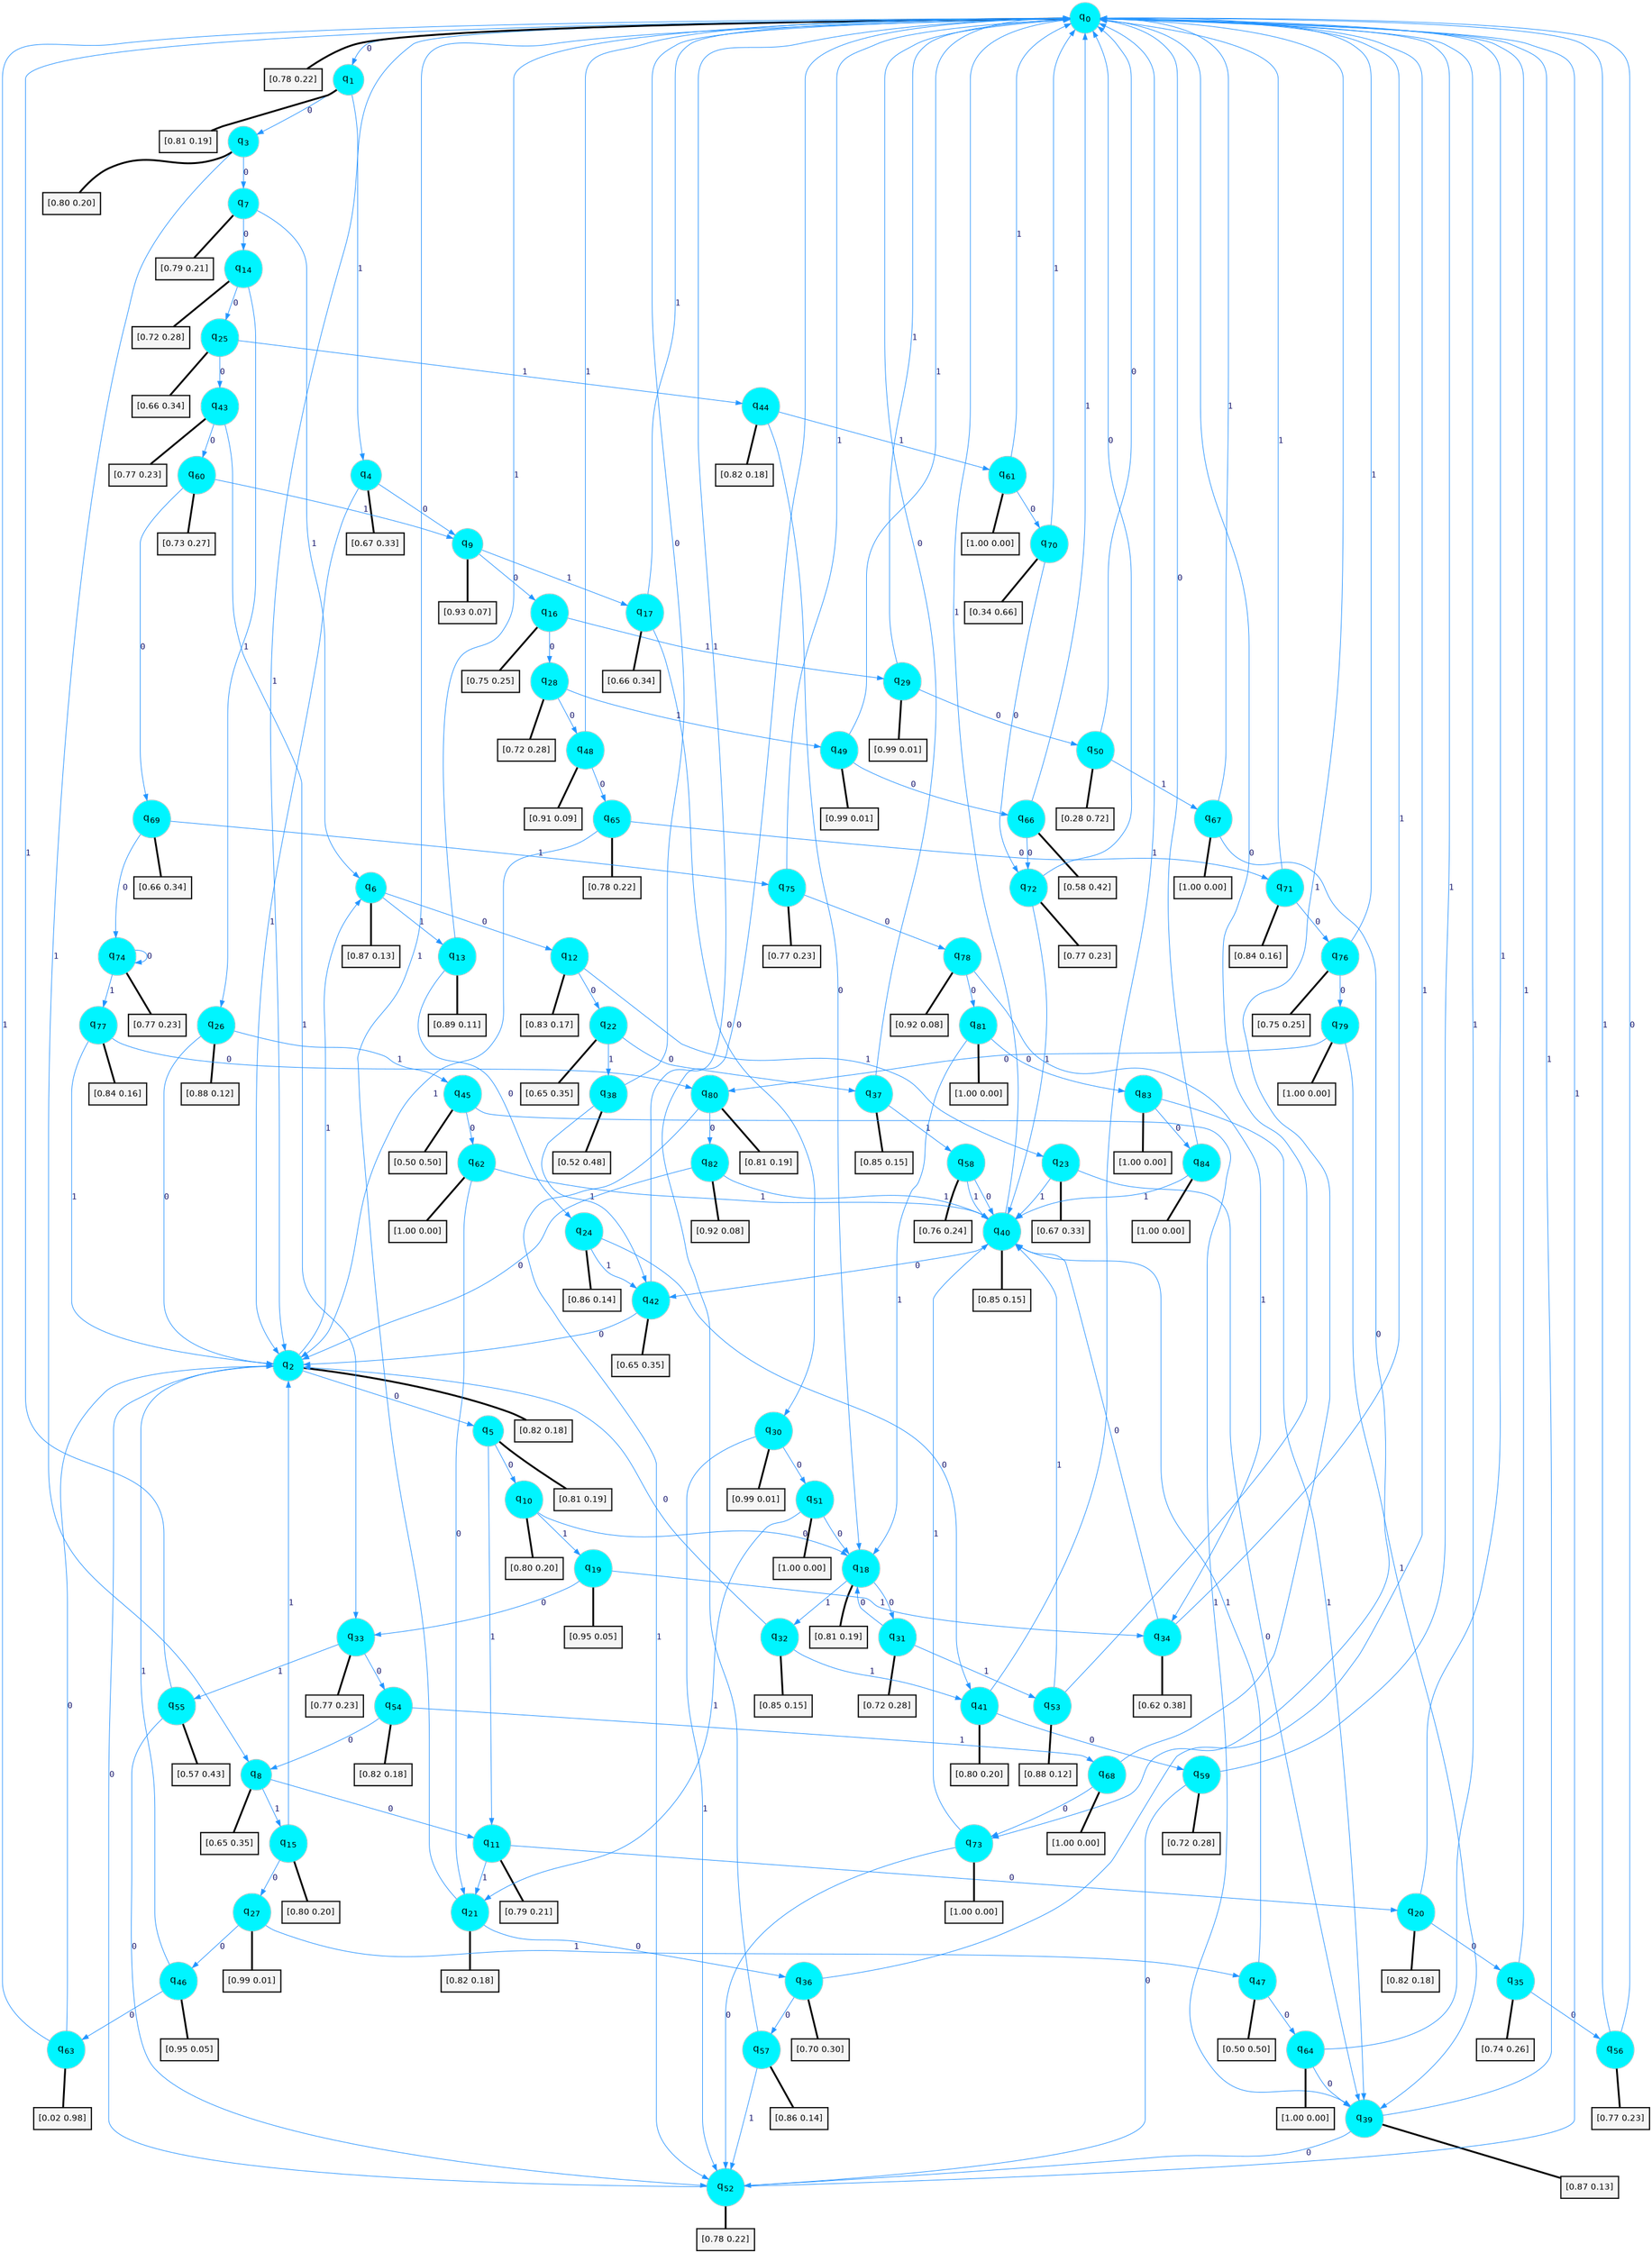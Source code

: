 digraph G {
graph [
bgcolor=transparent, dpi=300, rankdir=TD, size="40,25"];
node [
color=gray, fillcolor=turquoise1, fontcolor=black, fontname=Helvetica, fontsize=16, fontweight=bold, shape=circle, style=filled];
edge [
arrowsize=1, color=dodgerblue1, fontcolor=midnightblue, fontname=courier, fontweight=bold, penwidth=1, style=solid, weight=20];
0[label=<q<SUB>0</SUB>>];
1[label=<q<SUB>1</SUB>>];
2[label=<q<SUB>2</SUB>>];
3[label=<q<SUB>3</SUB>>];
4[label=<q<SUB>4</SUB>>];
5[label=<q<SUB>5</SUB>>];
6[label=<q<SUB>6</SUB>>];
7[label=<q<SUB>7</SUB>>];
8[label=<q<SUB>8</SUB>>];
9[label=<q<SUB>9</SUB>>];
10[label=<q<SUB>10</SUB>>];
11[label=<q<SUB>11</SUB>>];
12[label=<q<SUB>12</SUB>>];
13[label=<q<SUB>13</SUB>>];
14[label=<q<SUB>14</SUB>>];
15[label=<q<SUB>15</SUB>>];
16[label=<q<SUB>16</SUB>>];
17[label=<q<SUB>17</SUB>>];
18[label=<q<SUB>18</SUB>>];
19[label=<q<SUB>19</SUB>>];
20[label=<q<SUB>20</SUB>>];
21[label=<q<SUB>21</SUB>>];
22[label=<q<SUB>22</SUB>>];
23[label=<q<SUB>23</SUB>>];
24[label=<q<SUB>24</SUB>>];
25[label=<q<SUB>25</SUB>>];
26[label=<q<SUB>26</SUB>>];
27[label=<q<SUB>27</SUB>>];
28[label=<q<SUB>28</SUB>>];
29[label=<q<SUB>29</SUB>>];
30[label=<q<SUB>30</SUB>>];
31[label=<q<SUB>31</SUB>>];
32[label=<q<SUB>32</SUB>>];
33[label=<q<SUB>33</SUB>>];
34[label=<q<SUB>34</SUB>>];
35[label=<q<SUB>35</SUB>>];
36[label=<q<SUB>36</SUB>>];
37[label=<q<SUB>37</SUB>>];
38[label=<q<SUB>38</SUB>>];
39[label=<q<SUB>39</SUB>>];
40[label=<q<SUB>40</SUB>>];
41[label=<q<SUB>41</SUB>>];
42[label=<q<SUB>42</SUB>>];
43[label=<q<SUB>43</SUB>>];
44[label=<q<SUB>44</SUB>>];
45[label=<q<SUB>45</SUB>>];
46[label=<q<SUB>46</SUB>>];
47[label=<q<SUB>47</SUB>>];
48[label=<q<SUB>48</SUB>>];
49[label=<q<SUB>49</SUB>>];
50[label=<q<SUB>50</SUB>>];
51[label=<q<SUB>51</SUB>>];
52[label=<q<SUB>52</SUB>>];
53[label=<q<SUB>53</SUB>>];
54[label=<q<SUB>54</SUB>>];
55[label=<q<SUB>55</SUB>>];
56[label=<q<SUB>56</SUB>>];
57[label=<q<SUB>57</SUB>>];
58[label=<q<SUB>58</SUB>>];
59[label=<q<SUB>59</SUB>>];
60[label=<q<SUB>60</SUB>>];
61[label=<q<SUB>61</SUB>>];
62[label=<q<SUB>62</SUB>>];
63[label=<q<SUB>63</SUB>>];
64[label=<q<SUB>64</SUB>>];
65[label=<q<SUB>65</SUB>>];
66[label=<q<SUB>66</SUB>>];
67[label=<q<SUB>67</SUB>>];
68[label=<q<SUB>68</SUB>>];
69[label=<q<SUB>69</SUB>>];
70[label=<q<SUB>70</SUB>>];
71[label=<q<SUB>71</SUB>>];
72[label=<q<SUB>72</SUB>>];
73[label=<q<SUB>73</SUB>>];
74[label=<q<SUB>74</SUB>>];
75[label=<q<SUB>75</SUB>>];
76[label=<q<SUB>76</SUB>>];
77[label=<q<SUB>77</SUB>>];
78[label=<q<SUB>78</SUB>>];
79[label=<q<SUB>79</SUB>>];
80[label=<q<SUB>80</SUB>>];
81[label=<q<SUB>81</SUB>>];
82[label=<q<SUB>82</SUB>>];
83[label=<q<SUB>83</SUB>>];
84[label=<q<SUB>84</SUB>>];
85[label="[0.78 0.22]", shape=box,fontcolor=black, fontname=Helvetica, fontsize=14, penwidth=2, fillcolor=whitesmoke,color=black];
86[label="[0.81 0.19]", shape=box,fontcolor=black, fontname=Helvetica, fontsize=14, penwidth=2, fillcolor=whitesmoke,color=black];
87[label="[0.82 0.18]", shape=box,fontcolor=black, fontname=Helvetica, fontsize=14, penwidth=2, fillcolor=whitesmoke,color=black];
88[label="[0.80 0.20]", shape=box,fontcolor=black, fontname=Helvetica, fontsize=14, penwidth=2, fillcolor=whitesmoke,color=black];
89[label="[0.67 0.33]", shape=box,fontcolor=black, fontname=Helvetica, fontsize=14, penwidth=2, fillcolor=whitesmoke,color=black];
90[label="[0.81 0.19]", shape=box,fontcolor=black, fontname=Helvetica, fontsize=14, penwidth=2, fillcolor=whitesmoke,color=black];
91[label="[0.87 0.13]", shape=box,fontcolor=black, fontname=Helvetica, fontsize=14, penwidth=2, fillcolor=whitesmoke,color=black];
92[label="[0.79 0.21]", shape=box,fontcolor=black, fontname=Helvetica, fontsize=14, penwidth=2, fillcolor=whitesmoke,color=black];
93[label="[0.65 0.35]", shape=box,fontcolor=black, fontname=Helvetica, fontsize=14, penwidth=2, fillcolor=whitesmoke,color=black];
94[label="[0.93 0.07]", shape=box,fontcolor=black, fontname=Helvetica, fontsize=14, penwidth=2, fillcolor=whitesmoke,color=black];
95[label="[0.80 0.20]", shape=box,fontcolor=black, fontname=Helvetica, fontsize=14, penwidth=2, fillcolor=whitesmoke,color=black];
96[label="[0.79 0.21]", shape=box,fontcolor=black, fontname=Helvetica, fontsize=14, penwidth=2, fillcolor=whitesmoke,color=black];
97[label="[0.83 0.17]", shape=box,fontcolor=black, fontname=Helvetica, fontsize=14, penwidth=2, fillcolor=whitesmoke,color=black];
98[label="[0.89 0.11]", shape=box,fontcolor=black, fontname=Helvetica, fontsize=14, penwidth=2, fillcolor=whitesmoke,color=black];
99[label="[0.72 0.28]", shape=box,fontcolor=black, fontname=Helvetica, fontsize=14, penwidth=2, fillcolor=whitesmoke,color=black];
100[label="[0.80 0.20]", shape=box,fontcolor=black, fontname=Helvetica, fontsize=14, penwidth=2, fillcolor=whitesmoke,color=black];
101[label="[0.75 0.25]", shape=box,fontcolor=black, fontname=Helvetica, fontsize=14, penwidth=2, fillcolor=whitesmoke,color=black];
102[label="[0.66 0.34]", shape=box,fontcolor=black, fontname=Helvetica, fontsize=14, penwidth=2, fillcolor=whitesmoke,color=black];
103[label="[0.81 0.19]", shape=box,fontcolor=black, fontname=Helvetica, fontsize=14, penwidth=2, fillcolor=whitesmoke,color=black];
104[label="[0.95 0.05]", shape=box,fontcolor=black, fontname=Helvetica, fontsize=14, penwidth=2, fillcolor=whitesmoke,color=black];
105[label="[0.82 0.18]", shape=box,fontcolor=black, fontname=Helvetica, fontsize=14, penwidth=2, fillcolor=whitesmoke,color=black];
106[label="[0.82 0.18]", shape=box,fontcolor=black, fontname=Helvetica, fontsize=14, penwidth=2, fillcolor=whitesmoke,color=black];
107[label="[0.65 0.35]", shape=box,fontcolor=black, fontname=Helvetica, fontsize=14, penwidth=2, fillcolor=whitesmoke,color=black];
108[label="[0.67 0.33]", shape=box,fontcolor=black, fontname=Helvetica, fontsize=14, penwidth=2, fillcolor=whitesmoke,color=black];
109[label="[0.86 0.14]", shape=box,fontcolor=black, fontname=Helvetica, fontsize=14, penwidth=2, fillcolor=whitesmoke,color=black];
110[label="[0.66 0.34]", shape=box,fontcolor=black, fontname=Helvetica, fontsize=14, penwidth=2, fillcolor=whitesmoke,color=black];
111[label="[0.88 0.12]", shape=box,fontcolor=black, fontname=Helvetica, fontsize=14, penwidth=2, fillcolor=whitesmoke,color=black];
112[label="[0.99 0.01]", shape=box,fontcolor=black, fontname=Helvetica, fontsize=14, penwidth=2, fillcolor=whitesmoke,color=black];
113[label="[0.72 0.28]", shape=box,fontcolor=black, fontname=Helvetica, fontsize=14, penwidth=2, fillcolor=whitesmoke,color=black];
114[label="[0.99 0.01]", shape=box,fontcolor=black, fontname=Helvetica, fontsize=14, penwidth=2, fillcolor=whitesmoke,color=black];
115[label="[0.99 0.01]", shape=box,fontcolor=black, fontname=Helvetica, fontsize=14, penwidth=2, fillcolor=whitesmoke,color=black];
116[label="[0.72 0.28]", shape=box,fontcolor=black, fontname=Helvetica, fontsize=14, penwidth=2, fillcolor=whitesmoke,color=black];
117[label="[0.85 0.15]", shape=box,fontcolor=black, fontname=Helvetica, fontsize=14, penwidth=2, fillcolor=whitesmoke,color=black];
118[label="[0.77 0.23]", shape=box,fontcolor=black, fontname=Helvetica, fontsize=14, penwidth=2, fillcolor=whitesmoke,color=black];
119[label="[0.62 0.38]", shape=box,fontcolor=black, fontname=Helvetica, fontsize=14, penwidth=2, fillcolor=whitesmoke,color=black];
120[label="[0.74 0.26]", shape=box,fontcolor=black, fontname=Helvetica, fontsize=14, penwidth=2, fillcolor=whitesmoke,color=black];
121[label="[0.70 0.30]", shape=box,fontcolor=black, fontname=Helvetica, fontsize=14, penwidth=2, fillcolor=whitesmoke,color=black];
122[label="[0.85 0.15]", shape=box,fontcolor=black, fontname=Helvetica, fontsize=14, penwidth=2, fillcolor=whitesmoke,color=black];
123[label="[0.52 0.48]", shape=box,fontcolor=black, fontname=Helvetica, fontsize=14, penwidth=2, fillcolor=whitesmoke,color=black];
124[label="[0.87 0.13]", shape=box,fontcolor=black, fontname=Helvetica, fontsize=14, penwidth=2, fillcolor=whitesmoke,color=black];
125[label="[0.85 0.15]", shape=box,fontcolor=black, fontname=Helvetica, fontsize=14, penwidth=2, fillcolor=whitesmoke,color=black];
126[label="[0.80 0.20]", shape=box,fontcolor=black, fontname=Helvetica, fontsize=14, penwidth=2, fillcolor=whitesmoke,color=black];
127[label="[0.65 0.35]", shape=box,fontcolor=black, fontname=Helvetica, fontsize=14, penwidth=2, fillcolor=whitesmoke,color=black];
128[label="[0.77 0.23]", shape=box,fontcolor=black, fontname=Helvetica, fontsize=14, penwidth=2, fillcolor=whitesmoke,color=black];
129[label="[0.82 0.18]", shape=box,fontcolor=black, fontname=Helvetica, fontsize=14, penwidth=2, fillcolor=whitesmoke,color=black];
130[label="[0.50 0.50]", shape=box,fontcolor=black, fontname=Helvetica, fontsize=14, penwidth=2, fillcolor=whitesmoke,color=black];
131[label="[0.95 0.05]", shape=box,fontcolor=black, fontname=Helvetica, fontsize=14, penwidth=2, fillcolor=whitesmoke,color=black];
132[label="[0.50 0.50]", shape=box,fontcolor=black, fontname=Helvetica, fontsize=14, penwidth=2, fillcolor=whitesmoke,color=black];
133[label="[0.91 0.09]", shape=box,fontcolor=black, fontname=Helvetica, fontsize=14, penwidth=2, fillcolor=whitesmoke,color=black];
134[label="[0.99 0.01]", shape=box,fontcolor=black, fontname=Helvetica, fontsize=14, penwidth=2, fillcolor=whitesmoke,color=black];
135[label="[0.28 0.72]", shape=box,fontcolor=black, fontname=Helvetica, fontsize=14, penwidth=2, fillcolor=whitesmoke,color=black];
136[label="[1.00 0.00]", shape=box,fontcolor=black, fontname=Helvetica, fontsize=14, penwidth=2, fillcolor=whitesmoke,color=black];
137[label="[0.78 0.22]", shape=box,fontcolor=black, fontname=Helvetica, fontsize=14, penwidth=2, fillcolor=whitesmoke,color=black];
138[label="[0.88 0.12]", shape=box,fontcolor=black, fontname=Helvetica, fontsize=14, penwidth=2, fillcolor=whitesmoke,color=black];
139[label="[0.82 0.18]", shape=box,fontcolor=black, fontname=Helvetica, fontsize=14, penwidth=2, fillcolor=whitesmoke,color=black];
140[label="[0.57 0.43]", shape=box,fontcolor=black, fontname=Helvetica, fontsize=14, penwidth=2, fillcolor=whitesmoke,color=black];
141[label="[0.77 0.23]", shape=box,fontcolor=black, fontname=Helvetica, fontsize=14, penwidth=2, fillcolor=whitesmoke,color=black];
142[label="[0.86 0.14]", shape=box,fontcolor=black, fontname=Helvetica, fontsize=14, penwidth=2, fillcolor=whitesmoke,color=black];
143[label="[0.76 0.24]", shape=box,fontcolor=black, fontname=Helvetica, fontsize=14, penwidth=2, fillcolor=whitesmoke,color=black];
144[label="[0.72 0.28]", shape=box,fontcolor=black, fontname=Helvetica, fontsize=14, penwidth=2, fillcolor=whitesmoke,color=black];
145[label="[0.73 0.27]", shape=box,fontcolor=black, fontname=Helvetica, fontsize=14, penwidth=2, fillcolor=whitesmoke,color=black];
146[label="[1.00 0.00]", shape=box,fontcolor=black, fontname=Helvetica, fontsize=14, penwidth=2, fillcolor=whitesmoke,color=black];
147[label="[1.00 0.00]", shape=box,fontcolor=black, fontname=Helvetica, fontsize=14, penwidth=2, fillcolor=whitesmoke,color=black];
148[label="[0.02 0.98]", shape=box,fontcolor=black, fontname=Helvetica, fontsize=14, penwidth=2, fillcolor=whitesmoke,color=black];
149[label="[1.00 0.00]", shape=box,fontcolor=black, fontname=Helvetica, fontsize=14, penwidth=2, fillcolor=whitesmoke,color=black];
150[label="[0.78 0.22]", shape=box,fontcolor=black, fontname=Helvetica, fontsize=14, penwidth=2, fillcolor=whitesmoke,color=black];
151[label="[0.58 0.42]", shape=box,fontcolor=black, fontname=Helvetica, fontsize=14, penwidth=2, fillcolor=whitesmoke,color=black];
152[label="[1.00 0.00]", shape=box,fontcolor=black, fontname=Helvetica, fontsize=14, penwidth=2, fillcolor=whitesmoke,color=black];
153[label="[1.00 0.00]", shape=box,fontcolor=black, fontname=Helvetica, fontsize=14, penwidth=2, fillcolor=whitesmoke,color=black];
154[label="[0.66 0.34]", shape=box,fontcolor=black, fontname=Helvetica, fontsize=14, penwidth=2, fillcolor=whitesmoke,color=black];
155[label="[0.34 0.66]", shape=box,fontcolor=black, fontname=Helvetica, fontsize=14, penwidth=2, fillcolor=whitesmoke,color=black];
156[label="[0.84 0.16]", shape=box,fontcolor=black, fontname=Helvetica, fontsize=14, penwidth=2, fillcolor=whitesmoke,color=black];
157[label="[0.77 0.23]", shape=box,fontcolor=black, fontname=Helvetica, fontsize=14, penwidth=2, fillcolor=whitesmoke,color=black];
158[label="[1.00 0.00]", shape=box,fontcolor=black, fontname=Helvetica, fontsize=14, penwidth=2, fillcolor=whitesmoke,color=black];
159[label="[0.77 0.23]", shape=box,fontcolor=black, fontname=Helvetica, fontsize=14, penwidth=2, fillcolor=whitesmoke,color=black];
160[label="[0.77 0.23]", shape=box,fontcolor=black, fontname=Helvetica, fontsize=14, penwidth=2, fillcolor=whitesmoke,color=black];
161[label="[0.75 0.25]", shape=box,fontcolor=black, fontname=Helvetica, fontsize=14, penwidth=2, fillcolor=whitesmoke,color=black];
162[label="[0.84 0.16]", shape=box,fontcolor=black, fontname=Helvetica, fontsize=14, penwidth=2, fillcolor=whitesmoke,color=black];
163[label="[0.92 0.08]", shape=box,fontcolor=black, fontname=Helvetica, fontsize=14, penwidth=2, fillcolor=whitesmoke,color=black];
164[label="[1.00 0.00]", shape=box,fontcolor=black, fontname=Helvetica, fontsize=14, penwidth=2, fillcolor=whitesmoke,color=black];
165[label="[0.81 0.19]", shape=box,fontcolor=black, fontname=Helvetica, fontsize=14, penwidth=2, fillcolor=whitesmoke,color=black];
166[label="[1.00 0.00]", shape=box,fontcolor=black, fontname=Helvetica, fontsize=14, penwidth=2, fillcolor=whitesmoke,color=black];
167[label="[0.92 0.08]", shape=box,fontcolor=black, fontname=Helvetica, fontsize=14, penwidth=2, fillcolor=whitesmoke,color=black];
168[label="[1.00 0.00]", shape=box,fontcolor=black, fontname=Helvetica, fontsize=14, penwidth=2, fillcolor=whitesmoke,color=black];
169[label="[1.00 0.00]", shape=box,fontcolor=black, fontname=Helvetica, fontsize=14, penwidth=2, fillcolor=whitesmoke,color=black];
0->1 [label=0];
0->2 [label=1];
0->85 [arrowhead=none, penwidth=3,color=black];
1->3 [label=0];
1->4 [label=1];
1->86 [arrowhead=none, penwidth=3,color=black];
2->5 [label=0];
2->6 [label=1];
2->87 [arrowhead=none, penwidth=3,color=black];
3->7 [label=0];
3->8 [label=1];
3->88 [arrowhead=none, penwidth=3,color=black];
4->9 [label=0];
4->2 [label=1];
4->89 [arrowhead=none, penwidth=3,color=black];
5->10 [label=0];
5->11 [label=1];
5->90 [arrowhead=none, penwidth=3,color=black];
6->12 [label=0];
6->13 [label=1];
6->91 [arrowhead=none, penwidth=3,color=black];
7->14 [label=0];
7->6 [label=1];
7->92 [arrowhead=none, penwidth=3,color=black];
8->11 [label=0];
8->15 [label=1];
8->93 [arrowhead=none, penwidth=3,color=black];
9->16 [label=0];
9->17 [label=1];
9->94 [arrowhead=none, penwidth=3,color=black];
10->18 [label=0];
10->19 [label=1];
10->95 [arrowhead=none, penwidth=3,color=black];
11->20 [label=0];
11->21 [label=1];
11->96 [arrowhead=none, penwidth=3,color=black];
12->22 [label=0];
12->23 [label=1];
12->97 [arrowhead=none, penwidth=3,color=black];
13->24 [label=0];
13->0 [label=1];
13->98 [arrowhead=none, penwidth=3,color=black];
14->25 [label=0];
14->26 [label=1];
14->99 [arrowhead=none, penwidth=3,color=black];
15->27 [label=0];
15->2 [label=1];
15->100 [arrowhead=none, penwidth=3,color=black];
16->28 [label=0];
16->29 [label=1];
16->101 [arrowhead=none, penwidth=3,color=black];
17->30 [label=0];
17->0 [label=1];
17->102 [arrowhead=none, penwidth=3,color=black];
18->31 [label=0];
18->32 [label=1];
18->103 [arrowhead=none, penwidth=3,color=black];
19->33 [label=0];
19->34 [label=1];
19->104 [arrowhead=none, penwidth=3,color=black];
20->35 [label=0];
20->0 [label=1];
20->105 [arrowhead=none, penwidth=3,color=black];
21->36 [label=0];
21->0 [label=1];
21->106 [arrowhead=none, penwidth=3,color=black];
22->37 [label=0];
22->38 [label=1];
22->107 [arrowhead=none, penwidth=3,color=black];
23->39 [label=0];
23->40 [label=1];
23->108 [arrowhead=none, penwidth=3,color=black];
24->41 [label=0];
24->42 [label=1];
24->109 [arrowhead=none, penwidth=3,color=black];
25->43 [label=0];
25->44 [label=1];
25->110 [arrowhead=none, penwidth=3,color=black];
26->2 [label=0];
26->45 [label=1];
26->111 [arrowhead=none, penwidth=3,color=black];
27->46 [label=0];
27->47 [label=1];
27->112 [arrowhead=none, penwidth=3,color=black];
28->48 [label=0];
28->49 [label=1];
28->113 [arrowhead=none, penwidth=3,color=black];
29->50 [label=0];
29->0 [label=1];
29->114 [arrowhead=none, penwidth=3,color=black];
30->51 [label=0];
30->52 [label=1];
30->115 [arrowhead=none, penwidth=3,color=black];
31->18 [label=0];
31->53 [label=1];
31->116 [arrowhead=none, penwidth=3,color=black];
32->2 [label=0];
32->41 [label=1];
32->117 [arrowhead=none, penwidth=3,color=black];
33->54 [label=0];
33->55 [label=1];
33->118 [arrowhead=none, penwidth=3,color=black];
34->40 [label=0];
34->0 [label=1];
34->119 [arrowhead=none, penwidth=3,color=black];
35->56 [label=0];
35->0 [label=1];
35->120 [arrowhead=none, penwidth=3,color=black];
36->57 [label=0];
36->0 [label=1];
36->121 [arrowhead=none, penwidth=3,color=black];
37->0 [label=0];
37->58 [label=1];
37->122 [arrowhead=none, penwidth=3,color=black];
38->0 [label=0];
38->42 [label=1];
38->123 [arrowhead=none, penwidth=3,color=black];
39->52 [label=0];
39->0 [label=1];
39->124 [arrowhead=none, penwidth=3,color=black];
40->42 [label=0];
40->0 [label=1];
40->125 [arrowhead=none, penwidth=3,color=black];
41->59 [label=0];
41->0 [label=1];
41->126 [arrowhead=none, penwidth=3,color=black];
42->2 [label=0];
42->0 [label=1];
42->127 [arrowhead=none, penwidth=3,color=black];
43->60 [label=0];
43->33 [label=1];
43->128 [arrowhead=none, penwidth=3,color=black];
44->18 [label=0];
44->61 [label=1];
44->129 [arrowhead=none, penwidth=3,color=black];
45->62 [label=0];
45->39 [label=1];
45->130 [arrowhead=none, penwidth=3,color=black];
46->63 [label=0];
46->2 [label=1];
46->131 [arrowhead=none, penwidth=3,color=black];
47->64 [label=0];
47->40 [label=1];
47->132 [arrowhead=none, penwidth=3,color=black];
48->65 [label=0];
48->0 [label=1];
48->133 [arrowhead=none, penwidth=3,color=black];
49->66 [label=0];
49->0 [label=1];
49->134 [arrowhead=none, penwidth=3,color=black];
50->0 [label=0];
50->67 [label=1];
50->135 [arrowhead=none, penwidth=3,color=black];
51->18 [label=0];
51->21 [label=1];
51->136 [arrowhead=none, penwidth=3,color=black];
52->2 [label=0];
52->0 [label=1];
52->137 [arrowhead=none, penwidth=3,color=black];
53->0 [label=0];
53->40 [label=1];
53->138 [arrowhead=none, penwidth=3,color=black];
54->8 [label=0];
54->68 [label=1];
54->139 [arrowhead=none, penwidth=3,color=black];
55->52 [label=0];
55->0 [label=1];
55->140 [arrowhead=none, penwidth=3,color=black];
56->0 [label=0];
56->0 [label=1];
56->141 [arrowhead=none, penwidth=3,color=black];
57->0 [label=0];
57->52 [label=1];
57->142 [arrowhead=none, penwidth=3,color=black];
58->40 [label=0];
58->40 [label=1];
58->143 [arrowhead=none, penwidth=3,color=black];
59->52 [label=0];
59->0 [label=1];
59->144 [arrowhead=none, penwidth=3,color=black];
60->69 [label=0];
60->9 [label=1];
60->145 [arrowhead=none, penwidth=3,color=black];
61->70 [label=0];
61->0 [label=1];
61->146 [arrowhead=none, penwidth=3,color=black];
62->21 [label=0];
62->40 [label=1];
62->147 [arrowhead=none, penwidth=3,color=black];
63->2 [label=0];
63->0 [label=1];
63->148 [arrowhead=none, penwidth=3,color=black];
64->39 [label=0];
64->0 [label=1];
64->149 [arrowhead=none, penwidth=3,color=black];
65->71 [label=0];
65->2 [label=1];
65->150 [arrowhead=none, penwidth=3,color=black];
66->72 [label=0];
66->0 [label=1];
66->151 [arrowhead=none, penwidth=3,color=black];
67->73 [label=0];
67->0 [label=1];
67->152 [arrowhead=none, penwidth=3,color=black];
68->73 [label=0];
68->0 [label=1];
68->153 [arrowhead=none, penwidth=3,color=black];
69->74 [label=0];
69->75 [label=1];
69->154 [arrowhead=none, penwidth=3,color=black];
70->72 [label=0];
70->0 [label=1];
70->155 [arrowhead=none, penwidth=3,color=black];
71->76 [label=0];
71->0 [label=1];
71->156 [arrowhead=none, penwidth=3,color=black];
72->0 [label=0];
72->40 [label=1];
72->157 [arrowhead=none, penwidth=3,color=black];
73->52 [label=0];
73->40 [label=1];
73->158 [arrowhead=none, penwidth=3,color=black];
74->74 [label=0];
74->77 [label=1];
74->159 [arrowhead=none, penwidth=3,color=black];
75->78 [label=0];
75->0 [label=1];
75->160 [arrowhead=none, penwidth=3,color=black];
76->79 [label=0];
76->0 [label=1];
76->161 [arrowhead=none, penwidth=3,color=black];
77->80 [label=0];
77->2 [label=1];
77->162 [arrowhead=none, penwidth=3,color=black];
78->81 [label=0];
78->34 [label=1];
78->163 [arrowhead=none, penwidth=3,color=black];
79->80 [label=0];
79->39 [label=1];
79->164 [arrowhead=none, penwidth=3,color=black];
80->82 [label=0];
80->52 [label=1];
80->165 [arrowhead=none, penwidth=3,color=black];
81->83 [label=0];
81->18 [label=1];
81->166 [arrowhead=none, penwidth=3,color=black];
82->2 [label=0];
82->40 [label=1];
82->167 [arrowhead=none, penwidth=3,color=black];
83->84 [label=0];
83->39 [label=1];
83->168 [arrowhead=none, penwidth=3,color=black];
84->0 [label=0];
84->40 [label=1];
84->169 [arrowhead=none, penwidth=3,color=black];
}
